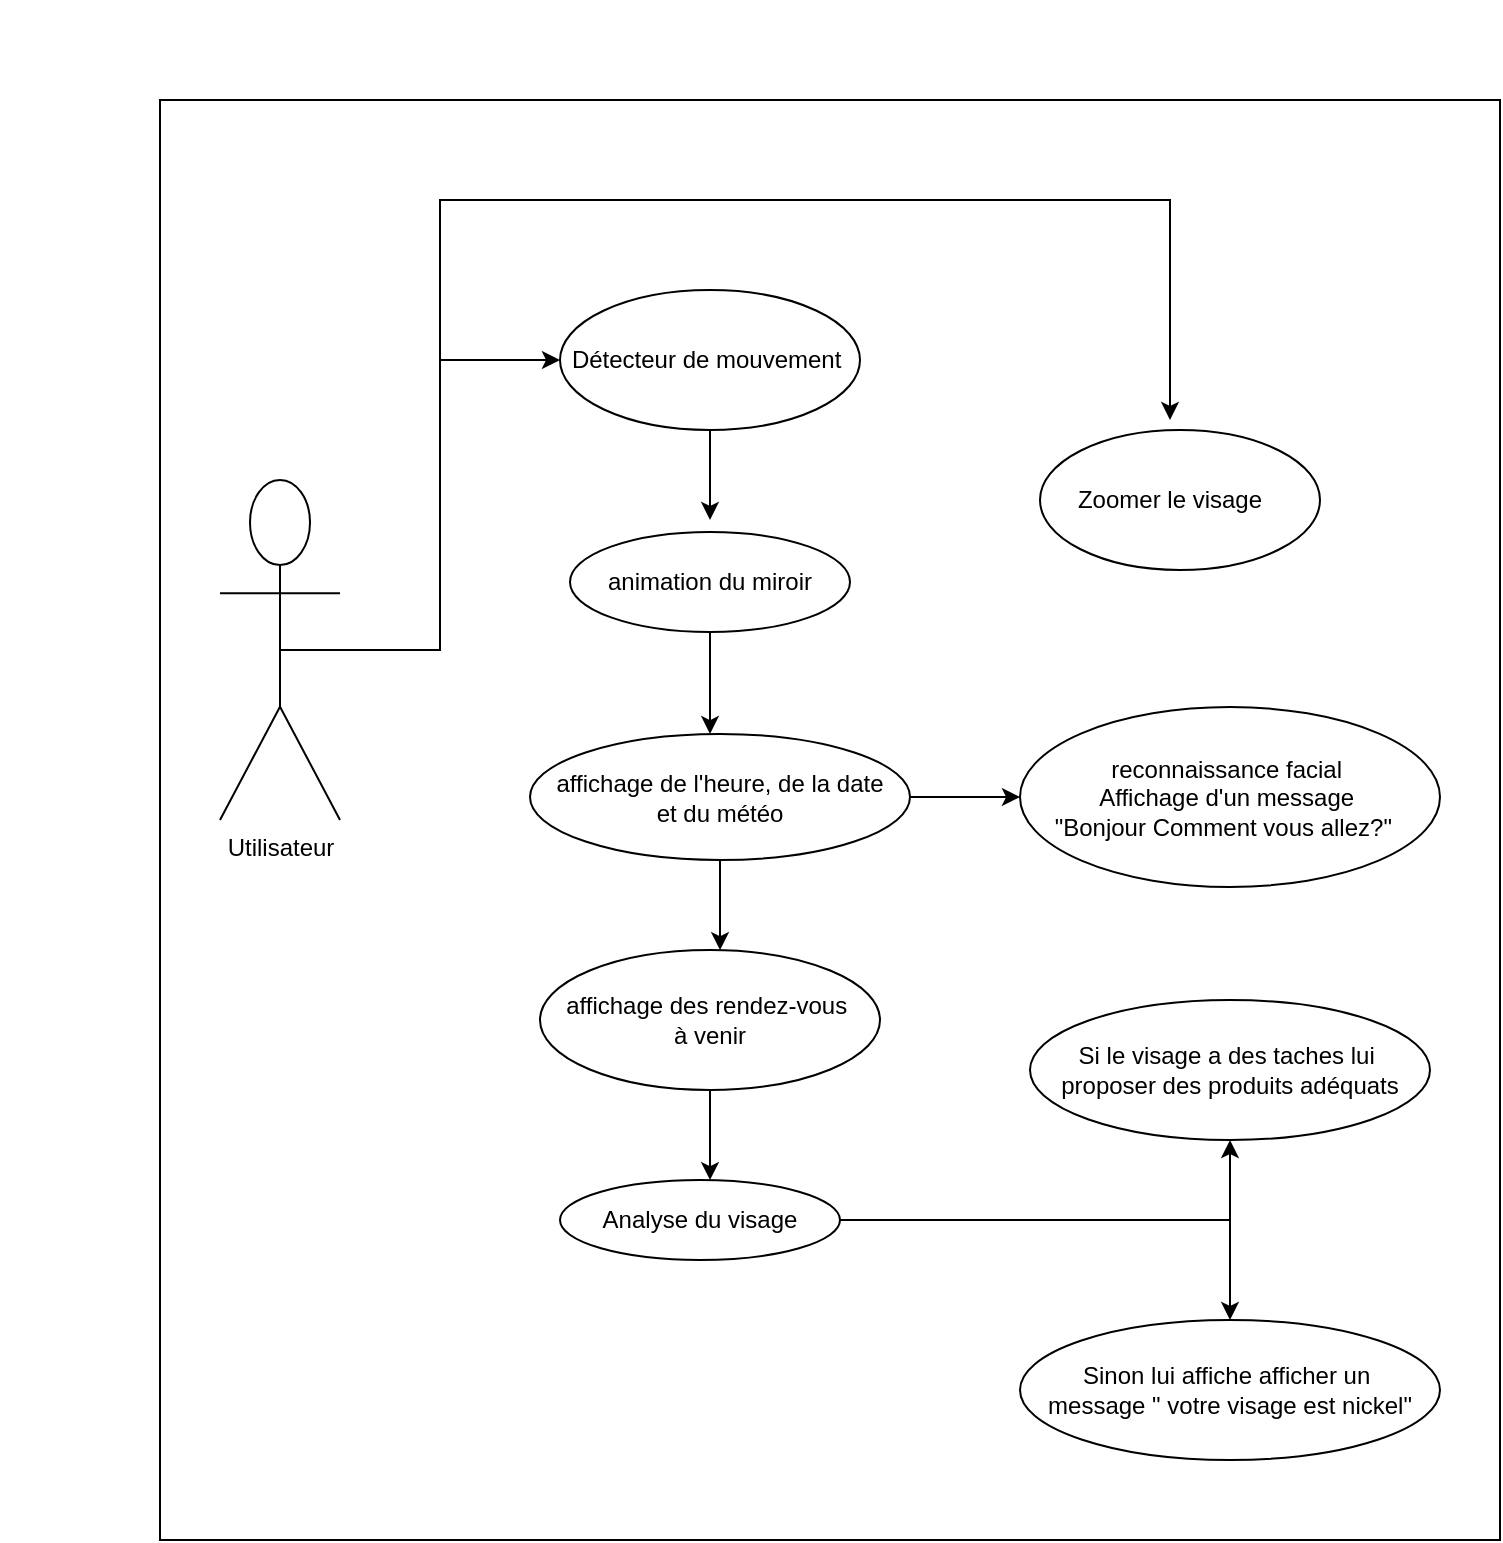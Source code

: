 <mxfile version="12.2.8" type="github" pages="1">
  <diagram id="cJzcwGDoJmYtKWrhS7tA" name="Page-1">
    <mxGraphModel dx="906" dy="633" grid="1" gridSize="10" guides="1" tooltips="1" connect="1" arrows="1" fold="1" page="1" pageScale="1" pageWidth="827" pageHeight="1169" backgroundImage="{&quot;src&quot;:&quot;gnagna&quot;,&quot;width&quot;:&quot;&quot;,&quot;height&quot;:&quot;&quot;}" math="0" shadow="0">
      <root>
        <mxCell id="0"/>
        <mxCell id="1" parent="0"/>
        <mxCell id="FEIJUBuIpPSn3ouHgFLY-6" value="" style="html=1;" parent="1" vertex="1">
          <mxGeometry x="80" y="50" width="670" height="720" as="geometry"/>
        </mxCell>
        <mxCell id="FEIJUBuIpPSn3ouHgFLY-26" style="edgeStyle=orthogonalEdgeStyle;rounded=0;orthogonalLoop=1;jettySize=auto;html=1;exitX=0.5;exitY=0.5;exitDx=0;exitDy=0;exitPerimeter=0;" parent="1" source="FEIJUBuIpPSn3ouHgFLY-13" edge="1">
          <mxGeometry relative="1" as="geometry">
            <mxPoint x="280" y="180" as="targetPoint"/>
            <Array as="points">
              <mxPoint x="220" y="325"/>
              <mxPoint x="220" y="180"/>
            </Array>
          </mxGeometry>
        </mxCell>
        <mxCell id="FEIJUBuIpPSn3ouHgFLY-53" style="edgeStyle=orthogonalEdgeStyle;rounded=0;orthogonalLoop=1;jettySize=auto;html=1;exitX=0.5;exitY=0.5;exitDx=0;exitDy=0;exitPerimeter=0;" parent="1" source="FEIJUBuIpPSn3ouHgFLY-13" edge="1">
          <mxGeometry relative="1" as="geometry">
            <mxPoint x="585" y="210" as="targetPoint"/>
            <Array as="points">
              <mxPoint x="220" y="325"/>
              <mxPoint x="220" y="100"/>
              <mxPoint x="585" y="100"/>
            </Array>
          </mxGeometry>
        </mxCell>
        <mxCell id="FEIJUBuIpPSn3ouHgFLY-13" value="Utilisateur" style="shape=umlActor;verticalLabelPosition=bottom;labelBackgroundColor=#ffffff;verticalAlign=top;html=1;" parent="1" vertex="1">
          <mxGeometry x="110" y="240" width="60" height="170" as="geometry"/>
        </mxCell>
        <mxCell id="FEIJUBuIpPSn3ouHgFLY-20" value="" style="edgeStyle=orthogonalEdgeStyle;rounded=0;orthogonalLoop=1;jettySize=auto;html=1;" parent="1" edge="1">
          <mxGeometry relative="1" as="geometry">
            <mxPoint x="355" y="200" as="sourcePoint"/>
            <mxPoint x="355" y="260" as="targetPoint"/>
          </mxGeometry>
        </mxCell>
        <mxCell id="4R_V0kBBTfJl3e2lO3r4-1" value="&lt;span style=&quot;white-space: nowrap&quot;&gt;Détecteur de mouvement&amp;nbsp;&lt;/span&gt;" style="ellipse;whiteSpace=wrap;html=1;" vertex="1" parent="1">
          <mxGeometry x="280" y="145" width="150" height="70" as="geometry"/>
        </mxCell>
        <mxCell id="4R_V0kBBTfJl3e2lO3r4-14" value="" style="edgeStyle=orthogonalEdgeStyle;rounded=0;orthogonalLoop=1;jettySize=auto;html=1;" edge="1" parent="1" source="4R_V0kBBTfJl3e2lO3r4-2" target="4R_V0kBBTfJl3e2lO3r4-3">
          <mxGeometry relative="1" as="geometry">
            <Array as="points">
              <mxPoint x="355" y="350"/>
              <mxPoint x="355" y="350"/>
            </Array>
          </mxGeometry>
        </mxCell>
        <mxCell id="4R_V0kBBTfJl3e2lO3r4-2" value="&lt;span style=&quot;white-space: nowrap&quot;&gt;animation du miroir&lt;/span&gt;" style="ellipse;whiteSpace=wrap;html=1;" vertex="1" parent="1">
          <mxGeometry x="285" y="266" width="140" height="50" as="geometry"/>
        </mxCell>
        <mxCell id="4R_V0kBBTfJl3e2lO3r4-17" value="" style="edgeStyle=orthogonalEdgeStyle;rounded=0;orthogonalLoop=1;jettySize=auto;html=1;" edge="1" parent="1" source="4R_V0kBBTfJl3e2lO3r4-3" target="4R_V0kBBTfJl3e2lO3r4-4">
          <mxGeometry relative="1" as="geometry">
            <Array as="points">
              <mxPoint x="360" y="460"/>
              <mxPoint x="360" y="460"/>
            </Array>
          </mxGeometry>
        </mxCell>
        <mxCell id="4R_V0kBBTfJl3e2lO3r4-23" value="" style="edgeStyle=orthogonalEdgeStyle;rounded=0;orthogonalLoop=1;jettySize=auto;html=1;" edge="1" parent="1" source="4R_V0kBBTfJl3e2lO3r4-3" target="4R_V0kBBTfJl3e2lO3r4-8">
          <mxGeometry relative="1" as="geometry"/>
        </mxCell>
        <mxCell id="4R_V0kBBTfJl3e2lO3r4-3" value="&lt;span style=&quot;white-space: nowrap&quot;&gt;affichage de l&#39;heure, de la date&lt;/span&gt;&lt;br style=&quot;white-space: nowrap&quot;&gt;&lt;span style=&quot;white-space: nowrap&quot;&gt;et du météo&lt;/span&gt;" style="ellipse;whiteSpace=wrap;html=1;" vertex="1" parent="1">
          <mxGeometry x="265" y="367" width="190" height="63" as="geometry"/>
        </mxCell>
        <mxCell id="4R_V0kBBTfJl3e2lO3r4-22" value="" style="edgeStyle=orthogonalEdgeStyle;rounded=0;orthogonalLoop=1;jettySize=auto;html=1;" edge="1" parent="1" source="4R_V0kBBTfJl3e2lO3r4-4" target="4R_V0kBBTfJl3e2lO3r4-6">
          <mxGeometry relative="1" as="geometry">
            <Array as="points">
              <mxPoint x="355" y="580"/>
              <mxPoint x="355" y="580"/>
            </Array>
          </mxGeometry>
        </mxCell>
        <mxCell id="4R_V0kBBTfJl3e2lO3r4-4" value="&lt;span style=&quot;white-space: nowrap&quot;&gt;affichage des rendez-vous&amp;nbsp;&lt;/span&gt;&lt;br style=&quot;white-space: nowrap&quot;&gt;&lt;span style=&quot;white-space: nowrap&quot;&gt;à venir&lt;/span&gt;" style="ellipse;whiteSpace=wrap;html=1;" vertex="1" parent="1">
          <mxGeometry x="270" y="475" width="170" height="70" as="geometry"/>
        </mxCell>
        <mxCell id="4R_V0kBBTfJl3e2lO3r4-19" style="edgeStyle=orthogonalEdgeStyle;rounded=0;orthogonalLoop=1;jettySize=auto;html=1;entryX=0.5;entryY=0;entryDx=0;entryDy=0;" edge="1" parent="1" source="4R_V0kBBTfJl3e2lO3r4-6" target="4R_V0kBBTfJl3e2lO3r4-10">
          <mxGeometry relative="1" as="geometry"/>
        </mxCell>
        <mxCell id="4R_V0kBBTfJl3e2lO3r4-20" style="edgeStyle=orthogonalEdgeStyle;rounded=0;orthogonalLoop=1;jettySize=auto;html=1;entryX=0.5;entryY=1;entryDx=0;entryDy=0;" edge="1" parent="1" source="4R_V0kBBTfJl3e2lO3r4-6" target="4R_V0kBBTfJl3e2lO3r4-9">
          <mxGeometry relative="1" as="geometry">
            <Array as="points">
              <mxPoint x="615" y="610"/>
            </Array>
          </mxGeometry>
        </mxCell>
        <mxCell id="4R_V0kBBTfJl3e2lO3r4-6" value="&lt;span style=&quot;white-space: nowrap&quot;&gt;Analyse du visage&lt;/span&gt;" style="ellipse;whiteSpace=wrap;html=1;" vertex="1" parent="1">
          <mxGeometry x="280" y="590" width="140" height="40" as="geometry"/>
        </mxCell>
        <mxCell id="4R_V0kBBTfJl3e2lO3r4-7" value="&lt;span style=&quot;white-space: nowrap&quot;&gt;Zoomer le visage&amp;nbsp; &amp;nbsp;&lt;/span&gt;" style="ellipse;whiteSpace=wrap;html=1;" vertex="1" parent="1">
          <mxGeometry x="520" y="215" width="140" height="70" as="geometry"/>
        </mxCell>
        <mxCell id="4R_V0kBBTfJl3e2lO3r4-8" value="&lt;span style=&quot;white-space: nowrap&quot;&gt;reconnaissance facial&amp;nbsp;&lt;/span&gt;&lt;br style=&quot;white-space: nowrap&quot;&gt;&lt;span style=&quot;white-space: nowrap&quot;&gt;Affichage d&#39;un message&amp;nbsp;&lt;/span&gt;&lt;br style=&quot;white-space: nowrap&quot;&gt;&lt;span style=&quot;white-space: nowrap&quot;&gt;&quot;Bonjour Comment vous allez?&quot;&amp;nbsp;&amp;nbsp;&lt;/span&gt;" style="ellipse;whiteSpace=wrap;html=1;" vertex="1" parent="1">
          <mxGeometry x="510" y="353.5" width="210" height="90" as="geometry"/>
        </mxCell>
        <mxCell id="4R_V0kBBTfJl3e2lO3r4-9" value="&lt;span style=&quot;white-space: nowrap&quot;&gt;Si le visage a des taches lui&amp;nbsp;&lt;/span&gt;&lt;br style=&quot;white-space: nowrap&quot;&gt;&lt;span style=&quot;white-space: nowrap&quot;&gt;proposer des produits adéquats&lt;/span&gt;" style="ellipse;whiteSpace=wrap;html=1;" vertex="1" parent="1">
          <mxGeometry x="515" y="500" width="200" height="70" as="geometry"/>
        </mxCell>
        <mxCell id="4R_V0kBBTfJl3e2lO3r4-10" value="&lt;span style=&quot;white-space: nowrap&quot;&gt;Sinon lui affiche afficher un&amp;nbsp;&lt;/span&gt;&lt;br style=&quot;white-space: nowrap&quot;&gt;&lt;span style=&quot;white-space: nowrap&quot;&gt;message &quot; votre visage est nickel&quot;&lt;/span&gt;" style="ellipse;whiteSpace=wrap;html=1;" vertex="1" parent="1">
          <mxGeometry x="510" y="660" width="210" height="70" as="geometry"/>
        </mxCell>
      </root>
    </mxGraphModel>
  </diagram>
</mxfile>
